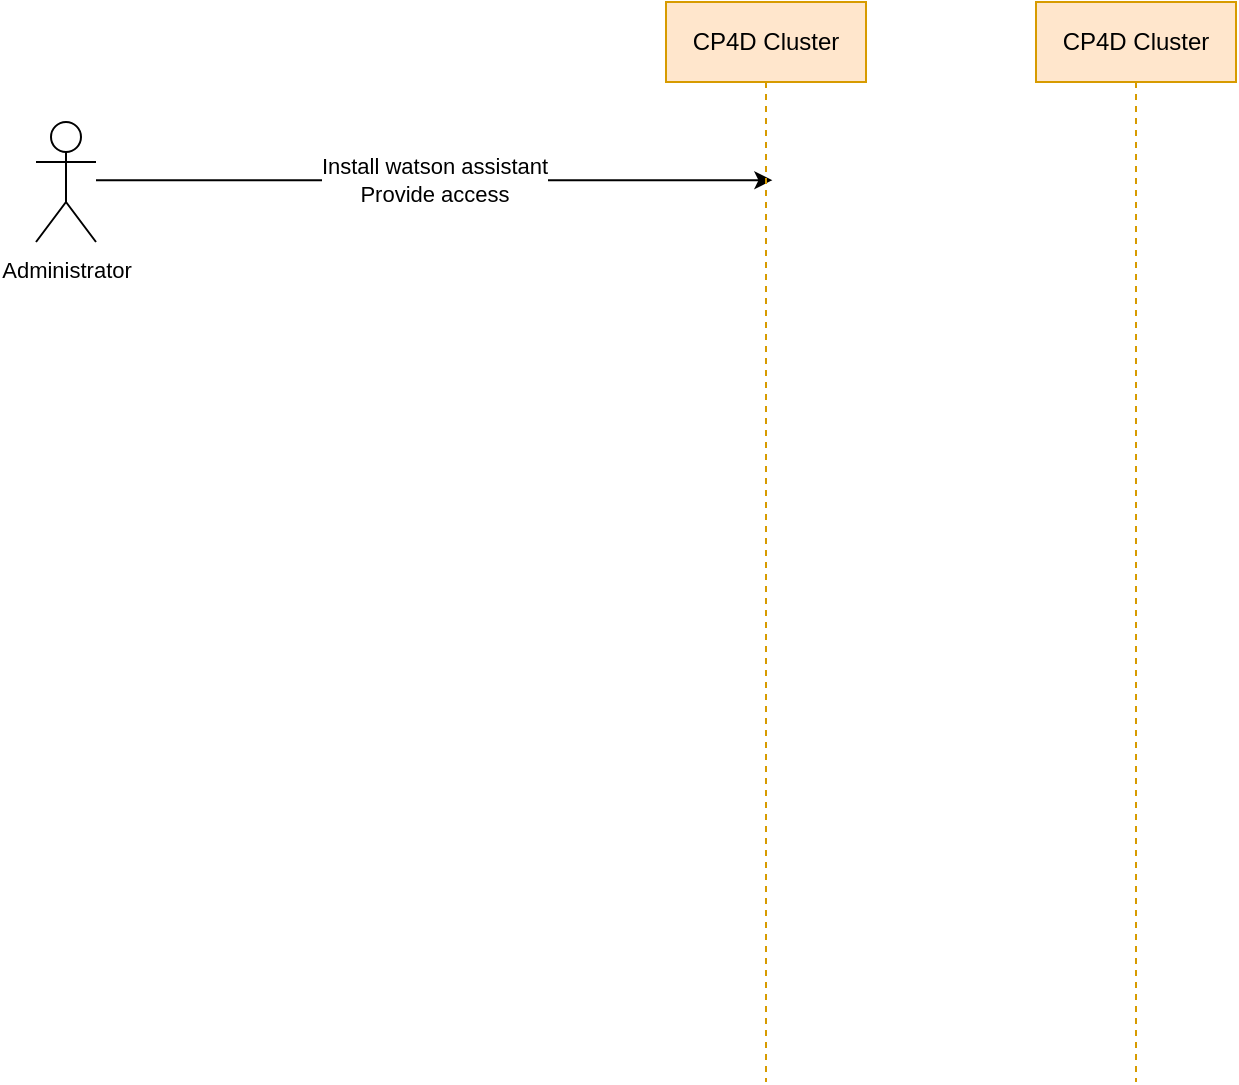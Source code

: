 <mxfile version="13.4.4" type="github">
  <diagram id="IWebMUMvC5ChVIndIaqR" name="Page-1">
    <mxGraphModel dx="691" dy="358" grid="1" gridSize="10" guides="1" tooltips="1" connect="1" arrows="1" fold="1" page="1" pageScale="1" pageWidth="850" pageHeight="1100" math="0" shadow="0">
      <root>
        <mxCell id="0" />
        <mxCell id="1" parent="0" />
        <mxCell id="xeU47IazUPWk-IXKemjb-5" value="Install watson assistant&lt;br&gt;Provide access" style="edgeStyle=orthogonalEdgeStyle;rounded=0;orthogonalLoop=1;jettySize=auto;html=1;entryX=0.532;entryY=0.165;entryDx=0;entryDy=0;entryPerimeter=0;" edge="1" parent="1" source="xeU47IazUPWk-IXKemjb-1" target="xeU47IazUPWk-IXKemjb-3">
          <mxGeometry relative="1" as="geometry">
            <Array as="points">
              <mxPoint x="232" y="130" />
            </Array>
          </mxGeometry>
        </mxCell>
        <mxCell id="xeU47IazUPWk-IXKemjb-1" value="&lt;font style=&quot;font-size: 11px&quot;&gt;Administrator&lt;/font&gt;" style="shape=umlActor;verticalLabelPosition=bottom;verticalAlign=top;html=1;outlineConnect=0;" vertex="1" parent="1">
          <mxGeometry x="60" y="100" width="30" height="60" as="geometry" />
        </mxCell>
        <mxCell id="xeU47IazUPWk-IXKemjb-3" value="CP4D Cluster" style="shape=umlLifeline;perimeter=lifelinePerimeter;whiteSpace=wrap;html=1;container=1;collapsible=0;recursiveResize=0;outlineConnect=0;fillColor=#ffe6cc;strokeColor=#d79b00;" vertex="1" parent="1">
          <mxGeometry x="375" y="40" width="100" height="540" as="geometry" />
        </mxCell>
        <mxCell id="xeU47IazUPWk-IXKemjb-4" value="CP4D Cluster" style="shape=umlLifeline;perimeter=lifelinePerimeter;whiteSpace=wrap;html=1;container=1;collapsible=0;recursiveResize=0;outlineConnect=0;fillColor=#ffe6cc;strokeColor=#d79b00;" vertex="1" parent="1">
          <mxGeometry x="560" y="40" width="100" height="540" as="geometry" />
        </mxCell>
      </root>
    </mxGraphModel>
  </diagram>
</mxfile>
